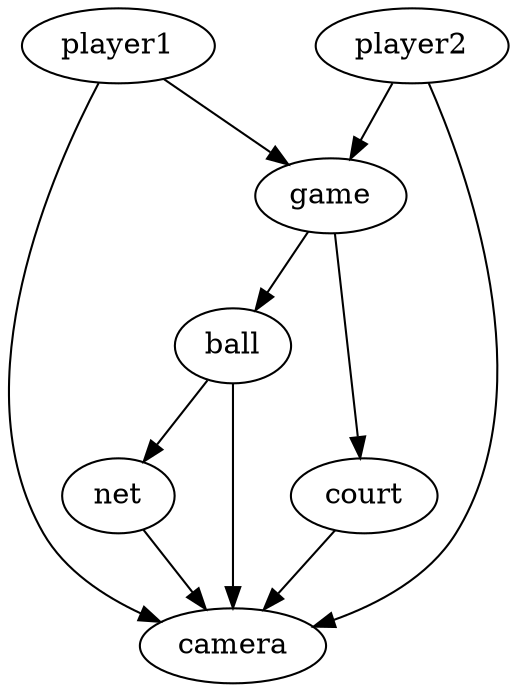 digraph G {
 game -> ball
 game -> court
 ball -> camera
 ball -> net
 net -> camera
 player1 -> game
 player1 -> camera
 court -> camera
 player2 -> game
 player2 -> camera
}

